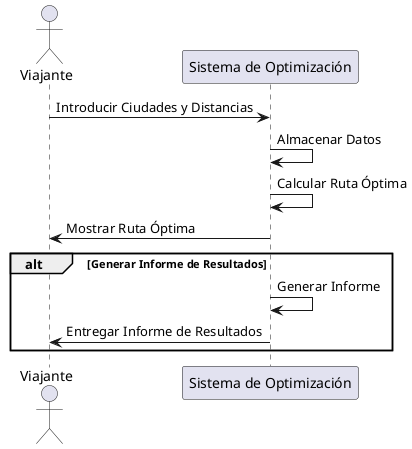 @startuml

    actor "Viajante" as V
    participant "Sistema de Optimización" as S

    V -> S : Introducir Ciudades y Distancias
    S -> S : Almacenar Datos
    S -> S : Calcular Ruta Óptima
    S -> V : Mostrar Ruta Óptima
    alt Generar Informe de Resultados
        S -> S : Generar Informe
        S -> V : Entregar Informe de Resultados
    end

@enduml
